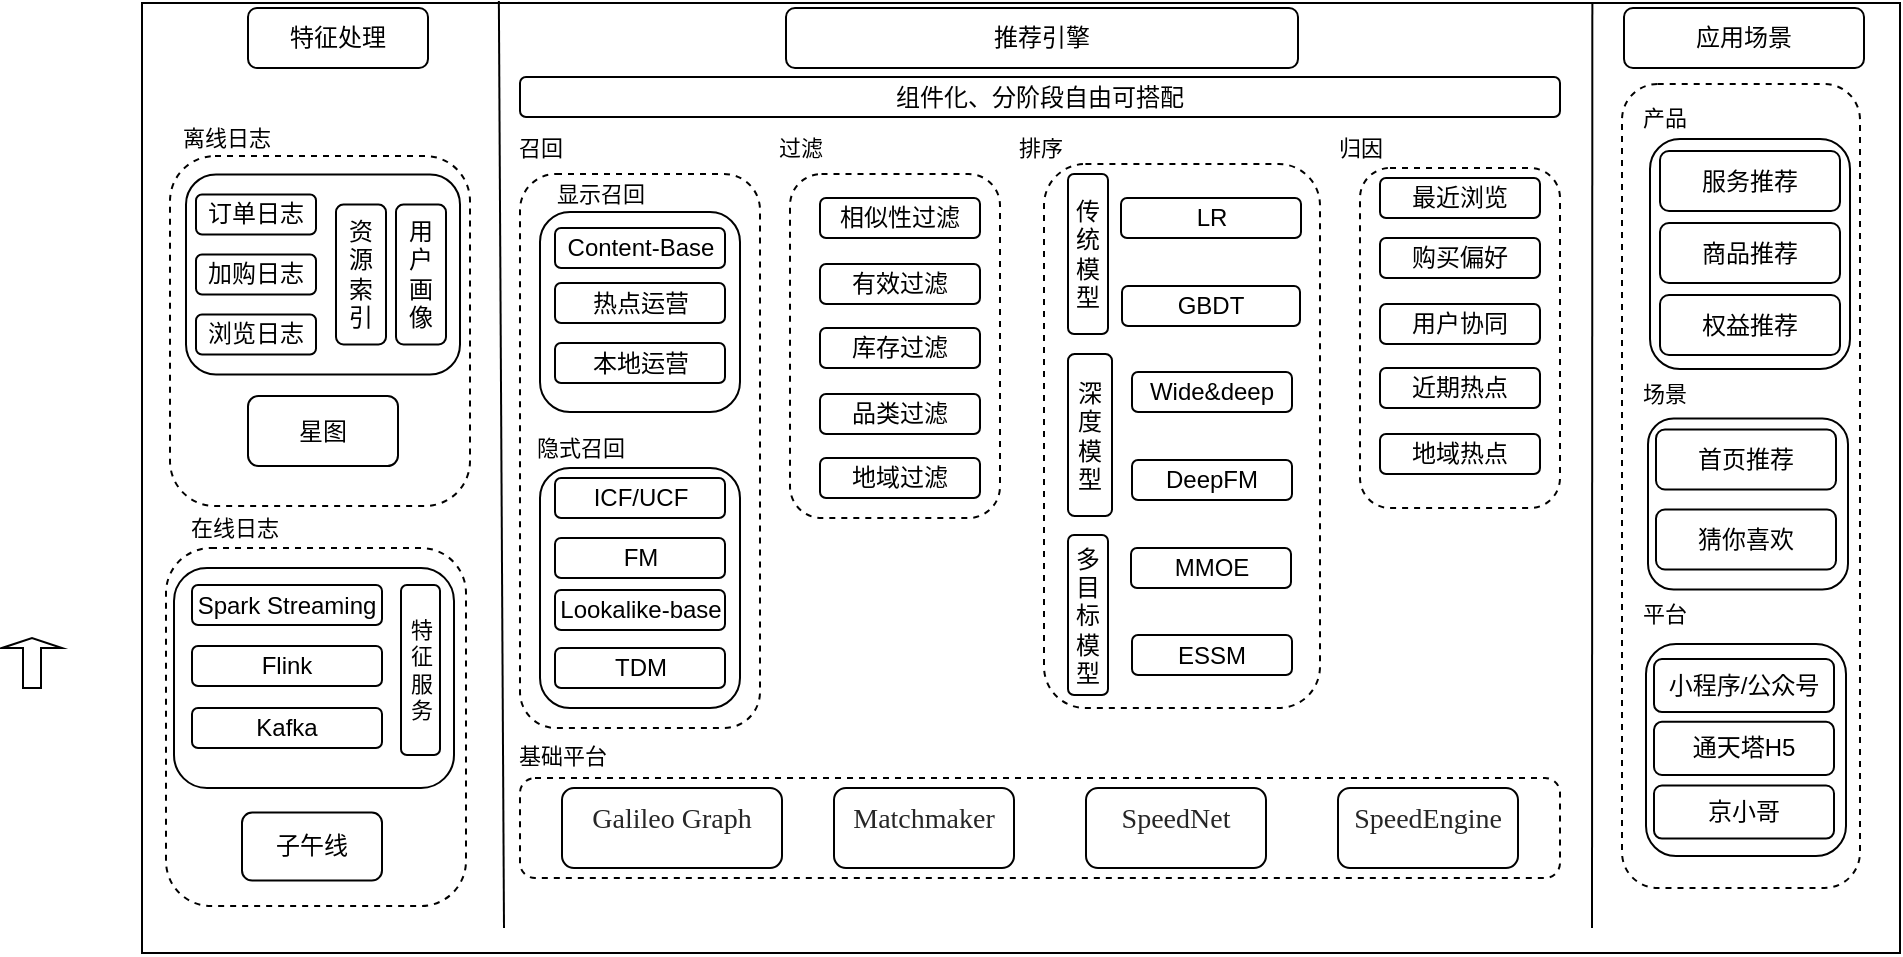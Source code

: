 <mxfile version="18.1.3" type="github">
  <diagram id="r7wa6TopY0feW6AkSZAH" name="Page-1">
    <mxGraphModel dx="1352" dy="314" grid="1" gridSize="10" guides="1" tooltips="1" connect="1" arrows="1" fold="1" page="1" pageScale="1" pageWidth="827" pageHeight="1169" math="0" shadow="0">
      <root>
        <mxCell id="0" />
        <mxCell id="1" parent="0" />
        <mxCell id="kjMXzJhlTvLxbaJ0WXyb-114" value="" style="rounded=1;whiteSpace=wrap;html=1;dashed=1;fontSize=11;fillColor=none;" vertex="1" parent="1">
          <mxGeometry x="199" y="218" width="120" height="277" as="geometry" />
        </mxCell>
        <mxCell id="kjMXzJhlTvLxbaJ0WXyb-1" value="" style="rounded=1;whiteSpace=wrap;html=1;fillColor=none;" vertex="1" parent="1">
          <mxGeometry x="32" y="218.25" width="137" height="100" as="geometry" />
        </mxCell>
        <mxCell id="kjMXzJhlTvLxbaJ0WXyb-2" value="" style="rounded=1;whiteSpace=wrap;html=1;fillColor=none;" vertex="1" parent="1">
          <mxGeometry x="26" y="415" width="140" height="110" as="geometry" />
        </mxCell>
        <mxCell id="kjMXzJhlTvLxbaJ0WXyb-3" value="" style="endArrow=none;html=1;rounded=0;entryX=0.203;entryY=-0.002;entryDx=0;entryDy=0;entryPerimeter=0;" edge="1" parent="1" target="kjMXzJhlTvLxbaJ0WXyb-154">
          <mxGeometry width="50" height="50" relative="1" as="geometry">
            <mxPoint x="191" y="595" as="sourcePoint" />
            <mxPoint x="189" y="125" as="targetPoint" />
          </mxGeometry>
        </mxCell>
        <mxCell id="kjMXzJhlTvLxbaJ0WXyb-7" value="" style="endArrow=none;html=1;rounded=0;entryX=0.825;entryY=0.001;entryDx=0;entryDy=0;entryPerimeter=0;" edge="1" parent="1" target="kjMXzJhlTvLxbaJ0WXyb-154">
          <mxGeometry width="50" height="50" relative="1" as="geometry">
            <mxPoint x="735" y="595" as="sourcePoint" />
            <mxPoint x="735" y="125" as="targetPoint" />
          </mxGeometry>
        </mxCell>
        <mxCell id="kjMXzJhlTvLxbaJ0WXyb-8" value="推荐引擎" style="rounded=1;whiteSpace=wrap;html=1;fillColor=none;" vertex="1" parent="1">
          <mxGeometry x="332" y="135" width="256" height="30" as="geometry" />
        </mxCell>
        <mxCell id="kjMXzJhlTvLxbaJ0WXyb-21" value="特征处理" style="rounded=1;whiteSpace=wrap;html=1;fillColor=none;" vertex="1" parent="1">
          <mxGeometry x="63" y="135" width="90" height="30" as="geometry" />
        </mxCell>
        <mxCell id="kjMXzJhlTvLxbaJ0WXyb-22" value="&lt;h3 style=&quot;box-sizing: border-box; margin: 2px 0px 12px; color: rgba(0, 0, 0, 0.85); font-weight: 400; font-family: &amp;quot;PingFang SC&amp;quot;; font-size: 14px; line-height: 22px; text-align: start;&quot; data-v-6730d91e=&quot;&quot;&gt;Galileo Graph&lt;/h3&gt;" style="rounded=1;whiteSpace=wrap;html=1;fillColor=none;" vertex="1" parent="1">
          <mxGeometry x="220" y="525" width="110" height="40" as="geometry" />
        </mxCell>
        <mxCell id="kjMXzJhlTvLxbaJ0WXyb-23" value="&lt;h3 style=&quot;box-sizing: border-box; margin: 2px 0px 12px; color: rgba(0, 0, 0, 0.85); font-weight: 400; font-family: &amp;quot;PingFang SC&amp;quot;; font-size: 14px; line-height: 22px; text-align: start;&quot; data-v-6730d91e=&quot;&quot;&gt;SpeedNet&lt;/h3&gt;" style="rounded=1;whiteSpace=wrap;html=1;fillColor=none;" vertex="1" parent="1">
          <mxGeometry x="482" y="525" width="90" height="40" as="geometry" />
        </mxCell>
        <mxCell id="kjMXzJhlTvLxbaJ0WXyb-24" value="&lt;h3 style=&quot;box-sizing: border-box; margin: 2px 0px 12px; color: rgba(0, 0, 0, 0.85); font-weight: 400; font-family: &amp;quot;PingFang SC&amp;quot;; font-size: 14px; line-height: 22px; text-align: start;&quot; data-v-6730d91e=&quot;&quot;&gt;Matchmaker&lt;/h3&gt;" style="rounded=1;whiteSpace=wrap;html=1;fillColor=none;" vertex="1" parent="1">
          <mxGeometry x="356" y="525" width="90" height="40" as="geometry" />
        </mxCell>
        <mxCell id="kjMXzJhlTvLxbaJ0WXyb-25" value="&lt;h3 style=&quot;box-sizing: border-box; margin: 2px 0px 12px; color: rgba(0, 0, 0, 0.85); font-weight: 400; font-family: &amp;quot;PingFang SC&amp;quot;; font-size: 14px; line-height: 22px; text-align: start;&quot; data-v-6730d91e=&quot;&quot;&gt;SpeedEngine&lt;/h3&gt;" style="rounded=1;whiteSpace=wrap;html=1;fillColor=none;" vertex="1" parent="1">
          <mxGeometry x="608" y="525" width="90" height="40" as="geometry" />
        </mxCell>
        <mxCell id="kjMXzJhlTvLxbaJ0WXyb-27" value="" style="rounded=1;whiteSpace=wrap;html=1;fillColor=none;dashed=1;" vertex="1" parent="1">
          <mxGeometry x="199" y="520" width="520" height="50" as="geometry" />
        </mxCell>
        <mxCell id="kjMXzJhlTvLxbaJ0WXyb-28" value="&lt;font style=&quot;font-size: 12px;&quot;&gt;应用场景&lt;/font&gt;" style="rounded=1;whiteSpace=wrap;html=1;fontSize=12;fillColor=none;" vertex="1" parent="1">
          <mxGeometry x="751" y="135" width="120" height="30" as="geometry" />
        </mxCell>
        <mxCell id="kjMXzJhlTvLxbaJ0WXyb-30" value="订单日志" style="rounded=1;whiteSpace=wrap;html=1;fillColor=none;" vertex="1" parent="1">
          <mxGeometry x="37" y="228.25" width="60" height="20" as="geometry" />
        </mxCell>
        <mxCell id="kjMXzJhlTvLxbaJ0WXyb-31" value="浏览日志" style="rounded=1;whiteSpace=wrap;html=1;fillColor=none;" vertex="1" parent="1">
          <mxGeometry x="37" y="288.25" width="60" height="20" as="geometry" />
        </mxCell>
        <mxCell id="kjMXzJhlTvLxbaJ0WXyb-33" value="用户画像" style="rounded=1;whiteSpace=wrap;html=1;fillColor=none;" vertex="1" parent="1">
          <mxGeometry x="137" y="233.25" width="25" height="70" as="geometry" />
        </mxCell>
        <mxCell id="kjMXzJhlTvLxbaJ0WXyb-34" value="资源索引" style="rounded=1;whiteSpace=wrap;html=1;fillColor=none;" vertex="1" parent="1">
          <mxGeometry x="107" y="233.25" width="25" height="70" as="geometry" />
        </mxCell>
        <mxCell id="kjMXzJhlTvLxbaJ0WXyb-47" value="相似性过滤" style="rounded=1;whiteSpace=wrap;html=1;fillColor=none;flipH=1;flipV=1;" vertex="1" parent="1">
          <mxGeometry x="349" y="230" width="80" height="20" as="geometry" />
        </mxCell>
        <mxCell id="kjMXzJhlTvLxbaJ0WXyb-48" value="GBDT" style="rounded=1;whiteSpace=wrap;html=1;fillColor=none;" vertex="1" parent="1">
          <mxGeometry x="500" y="274" width="89" height="20" as="geometry" />
        </mxCell>
        <mxCell id="kjMXzJhlTvLxbaJ0WXyb-49" value="库存过滤" style="rounded=1;whiteSpace=wrap;html=1;fillColor=none;flipH=1;flipV=1;" vertex="1" parent="1">
          <mxGeometry x="349" y="295" width="80" height="20" as="geometry" />
        </mxCell>
        <mxCell id="kjMXzJhlTvLxbaJ0WXyb-50" value="品类过滤" style="rounded=1;whiteSpace=wrap;html=1;fillColor=none;flipH=1;flipV=1;" vertex="1" parent="1">
          <mxGeometry x="349" y="328" width="80" height="20" as="geometry" />
        </mxCell>
        <mxCell id="kjMXzJhlTvLxbaJ0WXyb-55" value="地域过滤" style="rounded=1;whiteSpace=wrap;html=1;fillColor=none;flipH=1;flipV=1;" vertex="1" parent="1">
          <mxGeometry x="349" y="360" width="80" height="20" as="geometry" />
        </mxCell>
        <mxCell id="kjMXzJhlTvLxbaJ0WXyb-56" value="传统模型" style="rounded=1;whiteSpace=wrap;html=1;fillColor=none;" vertex="1" parent="1">
          <mxGeometry x="473" y="218" width="20" height="80" as="geometry" />
        </mxCell>
        <mxCell id="kjMXzJhlTvLxbaJ0WXyb-57" value="深度模型" style="rounded=1;whiteSpace=wrap;html=1;fillColor=none;" vertex="1" parent="1">
          <mxGeometry x="473" y="308" width="22" height="81" as="geometry" />
        </mxCell>
        <mxCell id="kjMXzJhlTvLxbaJ0WXyb-58" value="多目标模型" style="rounded=1;whiteSpace=wrap;html=1;fillColor=none;" vertex="1" parent="1">
          <mxGeometry x="473" y="398.5" width="20" height="80" as="geometry" />
        </mxCell>
        <mxCell id="kjMXzJhlTvLxbaJ0WXyb-59" value="LR" style="rounded=1;whiteSpace=wrap;html=1;fillColor=none;" vertex="1" parent="1">
          <mxGeometry x="499.5" y="230" width="90" height="20" as="geometry" />
        </mxCell>
        <mxCell id="kjMXzJhlTvLxbaJ0WXyb-60" value="有效过滤" style="rounded=1;whiteSpace=wrap;html=1;fillColor=none;flipH=1;flipV=1;" vertex="1" parent="1">
          <mxGeometry x="349" y="263" width="80" height="20" as="geometry" />
        </mxCell>
        <mxCell id="kjMXzJhlTvLxbaJ0WXyb-62" value="Wide&amp;amp;deep" style="rounded=1;whiteSpace=wrap;html=1;fillColor=none;" vertex="1" parent="1">
          <mxGeometry x="505" y="317" width="80" height="20" as="geometry" />
        </mxCell>
        <mxCell id="kjMXzJhlTvLxbaJ0WXyb-64" value="DeepFM" style="rounded=1;whiteSpace=wrap;html=1;fillColor=none;" vertex="1" parent="1">
          <mxGeometry x="505" y="361" width="80" height="20" as="geometry" />
        </mxCell>
        <mxCell id="kjMXzJhlTvLxbaJ0WXyb-68" value="ESSM" style="rounded=1;whiteSpace=wrap;html=1;fillColor=none;" vertex="1" parent="1">
          <mxGeometry x="505" y="448.5" width="80" height="20" as="geometry" />
        </mxCell>
        <mxCell id="kjMXzJhlTvLxbaJ0WXyb-69" value="MMOE" style="rounded=1;whiteSpace=wrap;html=1;fillColor=none;" vertex="1" parent="1">
          <mxGeometry x="504.5" y="405" width="80" height="20" as="geometry" />
        </mxCell>
        <mxCell id="kjMXzJhlTvLxbaJ0WXyb-72" value="加购日志" style="rounded=1;whiteSpace=wrap;html=1;fillColor=none;" vertex="1" parent="1">
          <mxGeometry x="37" y="258.25" width="60" height="20" as="geometry" />
        </mxCell>
        <mxCell id="kjMXzJhlTvLxbaJ0WXyb-75" value="特&lt;br&gt;征&lt;br&gt;服&lt;br&gt;务" style="rounded=1;whiteSpace=wrap;html=1;fontSize=11;fillColor=none;" vertex="1" parent="1">
          <mxGeometry x="139.5" y="423.5" width="19.5" height="85" as="geometry" />
        </mxCell>
        <mxCell id="kjMXzJhlTvLxbaJ0WXyb-84" value="最近浏览" style="rounded=1;whiteSpace=wrap;html=1;fillColor=none;" vertex="1" parent="1">
          <mxGeometry x="629" y="220" width="80" height="20" as="geometry" />
        </mxCell>
        <mxCell id="kjMXzJhlTvLxbaJ0WXyb-85" value="用户协同" style="rounded=1;whiteSpace=wrap;html=1;fillColor=none;" vertex="1" parent="1">
          <mxGeometry x="629" y="283" width="80" height="20" as="geometry" />
        </mxCell>
        <mxCell id="kjMXzJhlTvLxbaJ0WXyb-86" value="近期热点" style="rounded=1;whiteSpace=wrap;html=1;fillColor=none;" vertex="1" parent="1">
          <mxGeometry x="629" y="315" width="80" height="20" as="geometry" />
        </mxCell>
        <mxCell id="kjMXzJhlTvLxbaJ0WXyb-87" value="地域热点" style="rounded=1;whiteSpace=wrap;html=1;fillColor=none;" vertex="1" parent="1">
          <mxGeometry x="629" y="348" width="80" height="20" as="geometry" />
        </mxCell>
        <mxCell id="kjMXzJhlTvLxbaJ0WXyb-88" value="购买偏好" style="rounded=1;whiteSpace=wrap;html=1;fillColor=none;" vertex="1" parent="1">
          <mxGeometry x="629" y="250" width="80" height="20" as="geometry" />
        </mxCell>
        <mxCell id="kjMXzJhlTvLxbaJ0WXyb-104" value="离线日志" style="text;html=1;align=center;verticalAlign=middle;resizable=0;points=[];autosize=1;strokeColor=none;fillColor=none;fontSize=11;" vertex="1" parent="1">
          <mxGeometry x="22" y="189.5" width="60" height="20" as="geometry" />
        </mxCell>
        <mxCell id="kjMXzJhlTvLxbaJ0WXyb-105" value="在线日志" style="text;html=1;align=center;verticalAlign=middle;resizable=0;points=[];autosize=1;strokeColor=none;fillColor=none;fontSize=11;" vertex="1" parent="1">
          <mxGeometry x="26" y="385" width="60" height="20" as="geometry" />
        </mxCell>
        <mxCell id="kjMXzJhlTvLxbaJ0WXyb-110" value="&lt;font style=&quot;font-size: 11px;&quot;&gt;显示召回&lt;/font&gt;" style="text;html=1;align=center;verticalAlign=middle;resizable=0;points=[];autosize=1;strokeColor=none;fillColor=none;fontSize=11;" vertex="1" parent="1">
          <mxGeometry x="209" y="218" width="60" height="20" as="geometry" />
        </mxCell>
        <mxCell id="kjMXzJhlTvLxbaJ0WXyb-111" value="隐式召回" style="text;html=1;align=center;verticalAlign=middle;resizable=0;points=[];autosize=1;strokeColor=none;fillColor=none;fontSize=11;" vertex="1" parent="1">
          <mxGeometry x="199" y="345" width="60" height="20" as="geometry" />
        </mxCell>
        <mxCell id="kjMXzJhlTvLxbaJ0WXyb-112" value="" style="group" vertex="1" connectable="0" parent="1">
          <mxGeometry x="209" y="365" width="100" height="120" as="geometry" />
        </mxCell>
        <mxCell id="kjMXzJhlTvLxbaJ0WXyb-51" value="ICF/UCF" style="rounded=1;whiteSpace=wrap;html=1;fillColor=none;" vertex="1" parent="kjMXzJhlTvLxbaJ0WXyb-112">
          <mxGeometry x="7.5" y="5" width="85" height="20" as="geometry" />
        </mxCell>
        <mxCell id="kjMXzJhlTvLxbaJ0WXyb-52" value="FM" style="rounded=1;whiteSpace=wrap;html=1;fillColor=none;" vertex="1" parent="kjMXzJhlTvLxbaJ0WXyb-112">
          <mxGeometry x="7.5" y="35" width="85" height="20" as="geometry" />
        </mxCell>
        <mxCell id="kjMXzJhlTvLxbaJ0WXyb-53" value="Lookalike-base" style="rounded=1;whiteSpace=wrap;html=1;fillColor=none;" vertex="1" parent="kjMXzJhlTvLxbaJ0WXyb-112">
          <mxGeometry x="7.5" y="61" width="85" height="20" as="geometry" />
        </mxCell>
        <mxCell id="kjMXzJhlTvLxbaJ0WXyb-54" value="TDM" style="rounded=1;whiteSpace=wrap;html=1;fillColor=none;" vertex="1" parent="kjMXzJhlTvLxbaJ0WXyb-112">
          <mxGeometry x="7.5" y="90" width="85" height="20" as="geometry" />
        </mxCell>
        <mxCell id="kjMXzJhlTvLxbaJ0WXyb-106" value="" style="rounded=1;whiteSpace=wrap;html=1;fontSize=11;fillColor=none;" vertex="1" parent="kjMXzJhlTvLxbaJ0WXyb-112">
          <mxGeometry width="100" height="120" as="geometry" />
        </mxCell>
        <mxCell id="kjMXzJhlTvLxbaJ0WXyb-115" value="召回" style="text;html=1;align=center;verticalAlign=middle;resizable=0;points=[];autosize=1;strokeColor=none;fillColor=none;fontSize=11;" vertex="1" parent="1">
          <mxGeometry x="189" y="195" width="40" height="20" as="geometry" />
        </mxCell>
        <mxCell id="kjMXzJhlTvLxbaJ0WXyb-116" value="" style="rounded=1;whiteSpace=wrap;html=1;fontSize=11;fillColor=none;dashed=1;" vertex="1" parent="1">
          <mxGeometry x="334" y="218" width="105" height="172" as="geometry" />
        </mxCell>
        <mxCell id="kjMXzJhlTvLxbaJ0WXyb-117" value="过滤" style="text;html=1;align=center;verticalAlign=middle;resizable=0;points=[];autosize=1;strokeColor=none;fillColor=none;fontSize=11;" vertex="1" parent="1">
          <mxGeometry x="319" y="195" width="40" height="20" as="geometry" />
        </mxCell>
        <mxCell id="kjMXzJhlTvLxbaJ0WXyb-119" value="" style="rounded=1;whiteSpace=wrap;html=1;fontSize=11;fillColor=none;dashed=1;" vertex="1" parent="1">
          <mxGeometry x="461" y="213" width="138" height="272" as="geometry" />
        </mxCell>
        <mxCell id="kjMXzJhlTvLxbaJ0WXyb-120" value="排序" style="text;html=1;align=center;verticalAlign=middle;resizable=0;points=[];autosize=1;strokeColor=none;fillColor=none;fontSize=11;" vertex="1" parent="1">
          <mxGeometry x="439" y="195" width="40" height="20" as="geometry" />
        </mxCell>
        <mxCell id="kjMXzJhlTvLxbaJ0WXyb-123" value="归因" style="text;html=1;align=center;verticalAlign=middle;resizable=0;points=[];autosize=1;strokeColor=none;fillColor=none;fontSize=11;" vertex="1" parent="1">
          <mxGeometry x="599" y="195" width="40" height="20" as="geometry" />
        </mxCell>
        <mxCell id="kjMXzJhlTvLxbaJ0WXyb-124" value="" style="rounded=1;whiteSpace=wrap;html=1;dashed=1;fontSize=11;fillColor=none;" vertex="1" parent="1">
          <mxGeometry x="619" y="215" width="100" height="170" as="geometry" />
        </mxCell>
        <mxCell id="kjMXzJhlTvLxbaJ0WXyb-131" value="平台" style="text;html=1;align=center;verticalAlign=middle;resizable=0;points=[];autosize=1;strokeColor=none;fillColor=none;fontSize=11;" vertex="1" parent="1">
          <mxGeometry x="751" y="428" width="40" height="20" as="geometry" />
        </mxCell>
        <mxCell id="kjMXzJhlTvLxbaJ0WXyb-132" value="场景" style="text;html=1;align=center;verticalAlign=middle;resizable=0;points=[];autosize=1;strokeColor=none;fillColor=none;fontSize=11;" vertex="1" parent="1">
          <mxGeometry x="751" y="318" width="40" height="20" as="geometry" />
        </mxCell>
        <mxCell id="kjMXzJhlTvLxbaJ0WXyb-133" value="产品" style="text;html=1;align=center;verticalAlign=middle;resizable=0;points=[];autosize=1;strokeColor=none;fillColor=none;fontSize=11;" vertex="1" parent="1">
          <mxGeometry x="751" y="180" width="40" height="20" as="geometry" />
        </mxCell>
        <mxCell id="kjMXzJhlTvLxbaJ0WXyb-136" value="" style="group" vertex="1" connectable="0" parent="1">
          <mxGeometry x="762" y="200.5" width="108" height="115" as="geometry" />
        </mxCell>
        <mxCell id="kjMXzJhlTvLxbaJ0WXyb-125" value="" style="rounded=1;whiteSpace=wrap;html=1;fontSize=11;fillColor=none;" vertex="1" parent="kjMXzJhlTvLxbaJ0WXyb-136">
          <mxGeometry x="2" width="100" height="115" as="geometry" />
        </mxCell>
        <mxCell id="kjMXzJhlTvLxbaJ0WXyb-135" value="" style="group" vertex="1" connectable="0" parent="kjMXzJhlTvLxbaJ0WXyb-136">
          <mxGeometry x="7" y="6" width="90" height="102" as="geometry" />
        </mxCell>
        <mxCell id="kjMXzJhlTvLxbaJ0WXyb-77" value="权益推荐" style="rounded=1;whiteSpace=wrap;html=1;fillColor=none;" vertex="1" parent="kjMXzJhlTvLxbaJ0WXyb-135">
          <mxGeometry y="72" width="90" height="30" as="geometry" />
        </mxCell>
        <mxCell id="kjMXzJhlTvLxbaJ0WXyb-134" value="" style="group" vertex="1" connectable="0" parent="kjMXzJhlTvLxbaJ0WXyb-135">
          <mxGeometry width="90" height="66" as="geometry" />
        </mxCell>
        <mxCell id="kjMXzJhlTvLxbaJ0WXyb-76" value="服务推荐" style="rounded=1;whiteSpace=wrap;html=1;fillColor=none;" vertex="1" parent="kjMXzJhlTvLxbaJ0WXyb-134">
          <mxGeometry width="90" height="30" as="geometry" />
        </mxCell>
        <mxCell id="kjMXzJhlTvLxbaJ0WXyb-80" value="商品推荐" style="rounded=1;whiteSpace=wrap;html=1;fillColor=none;" vertex="1" parent="kjMXzJhlTvLxbaJ0WXyb-134">
          <mxGeometry y="36" width="90" height="30" as="geometry" />
        </mxCell>
        <mxCell id="kjMXzJhlTvLxbaJ0WXyb-82" value="小程序/公众号" style="rounded=1;whiteSpace=wrap;html=1;fillColor=none;container=0;" vertex="1" parent="1">
          <mxGeometry x="766" y="460.519" width="90" height="26.538" as="geometry" />
        </mxCell>
        <mxCell id="kjMXzJhlTvLxbaJ0WXyb-127" value="" style="rounded=1;whiteSpace=wrap;html=1;fontSize=11;fillColor=none;container=0;" vertex="1" parent="1">
          <mxGeometry x="762" y="453" width="100" height="106" as="geometry" />
        </mxCell>
        <mxCell id="kjMXzJhlTvLxbaJ0WXyb-129" value="通天塔H5" style="rounded=1;whiteSpace=wrap;html=1;fillColor=none;container=0;" vertex="1" parent="1">
          <mxGeometry x="766" y="491.923" width="90" height="26.538" as="geometry" />
        </mxCell>
        <mxCell id="kjMXzJhlTvLxbaJ0WXyb-130" value="京小哥&lt;br&gt;" style="rounded=1;whiteSpace=wrap;html=1;fillColor=none;container=0;" vertex="1" parent="1">
          <mxGeometry x="766" y="523.769" width="90" height="26.538" as="geometry" />
        </mxCell>
        <mxCell id="kjMXzJhlTvLxbaJ0WXyb-81" value="首页推荐" style="rounded=1;whiteSpace=wrap;html=1;fillColor=none;container=0;" vertex="1" parent="1">
          <mxGeometry x="767" y="345.75" width="90" height="30" as="geometry" />
        </mxCell>
        <mxCell id="kjMXzJhlTvLxbaJ0WXyb-83" value="猜你喜欢" style="rounded=1;whiteSpace=wrap;html=1;fillColor=none;container=0;" vertex="1" parent="1">
          <mxGeometry x="767" y="385.75" width="90" height="30" as="geometry" />
        </mxCell>
        <mxCell id="kjMXzJhlTvLxbaJ0WXyb-126" value="" style="rounded=1;whiteSpace=wrap;html=1;fontSize=11;fillColor=none;container=0;" vertex="1" parent="1">
          <mxGeometry x="763" y="340.25" width="100" height="85.5" as="geometry" />
        </mxCell>
        <mxCell id="kjMXzJhlTvLxbaJ0WXyb-139" value="组件化、分阶段自由可搭配" style="rounded=1;whiteSpace=wrap;html=1;fillColor=none;" vertex="1" parent="1">
          <mxGeometry x="199" y="169.5" width="520" height="20" as="geometry" />
        </mxCell>
        <mxCell id="kjMXzJhlTvLxbaJ0WXyb-140" value="基础平台" style="text;html=1;align=center;verticalAlign=middle;resizable=0;points=[];autosize=1;strokeColor=none;fillColor=none;fontSize=11;" vertex="1" parent="1">
          <mxGeometry x="190" y="499" width="60" height="20" as="geometry" />
        </mxCell>
        <mxCell id="kjMXzJhlTvLxbaJ0WXyb-32" value="Content-Base" style="rounded=1;whiteSpace=wrap;html=1;imageWidth=24;fillColor=none;" vertex="1" parent="1">
          <mxGeometry x="216.5" y="245" width="85" height="20" as="geometry" />
        </mxCell>
        <mxCell id="kjMXzJhlTvLxbaJ0WXyb-45" value="热点运营" style="rounded=1;whiteSpace=wrap;html=1;fillColor=none;" vertex="1" parent="1">
          <mxGeometry x="216.5" y="272.5" width="85" height="20" as="geometry" />
        </mxCell>
        <mxCell id="kjMXzJhlTvLxbaJ0WXyb-71" value="本地运营" style="rounded=1;whiteSpace=wrap;html=1;fillColor=none;" vertex="1" parent="1">
          <mxGeometry x="216.5" y="302.5" width="85" height="20" as="geometry" />
        </mxCell>
        <mxCell id="kjMXzJhlTvLxbaJ0WXyb-107" value="" style="rounded=1;whiteSpace=wrap;html=1;fontSize=11;fillColor=none;container=0;" vertex="1" parent="1">
          <mxGeometry x="209" y="237" width="100" height="100" as="geometry" />
        </mxCell>
        <mxCell id="kjMXzJhlTvLxbaJ0WXyb-144" value="星图" style="rounded=1;whiteSpace=wrap;html=1;labelBackgroundColor=none;fontSize=12;strokeColor=default;fillColor=none;gradientColor=none;" vertex="1" parent="1">
          <mxGeometry x="63" y="329" width="75" height="35" as="geometry" />
        </mxCell>
        <mxCell id="kjMXzJhlTvLxbaJ0WXyb-145" value="子午线" style="rounded=1;whiteSpace=wrap;html=1;labelBackgroundColor=none;fontSize=12;strokeColor=default;fillColor=none;gradientColor=none;" vertex="1" parent="1">
          <mxGeometry x="60" y="537.31" width="70" height="34" as="geometry" />
        </mxCell>
        <mxCell id="kjMXzJhlTvLxbaJ0WXyb-146" value="Flink" style="rounded=1;whiteSpace=wrap;html=1;labelBackgroundColor=none;fontSize=12;strokeColor=default;fillColor=none;gradientColor=none;" vertex="1" parent="1">
          <mxGeometry x="35" y="454" width="95" height="20" as="geometry" />
        </mxCell>
        <mxCell id="kjMXzJhlTvLxbaJ0WXyb-148" value="Kafka" style="rounded=1;whiteSpace=wrap;html=1;labelBackgroundColor=none;fontSize=12;strokeColor=default;fillColor=none;gradientColor=none;" vertex="1" parent="1">
          <mxGeometry x="35" y="485" width="95" height="20" as="geometry" />
        </mxCell>
        <mxCell id="kjMXzJhlTvLxbaJ0WXyb-149" value="Spark Streaming" style="rounded=1;whiteSpace=wrap;html=1;labelBackgroundColor=none;fontSize=12;strokeColor=default;fillColor=none;gradientColor=none;" vertex="1" parent="1">
          <mxGeometry x="35" y="423.5" width="95" height="20" as="geometry" />
        </mxCell>
        <mxCell id="kjMXzJhlTvLxbaJ0WXyb-150" value="" style="rounded=1;whiteSpace=wrap;html=1;labelBackgroundColor=none;fontSize=12;strokeColor=default;fillColor=none;gradientColor=none;dashed=1;" vertex="1" parent="1">
          <mxGeometry x="22" y="405" width="150" height="179" as="geometry" />
        </mxCell>
        <mxCell id="kjMXzJhlTvLxbaJ0WXyb-151" value="" style="rounded=1;whiteSpace=wrap;html=1;labelBackgroundColor=none;fontSize=12;strokeColor=default;fillColor=none;gradientColor=none;dashed=1;" vertex="1" parent="1">
          <mxGeometry x="24" y="209" width="150" height="175" as="geometry" />
        </mxCell>
        <mxCell id="kjMXzJhlTvLxbaJ0WXyb-152" value="" style="rounded=1;whiteSpace=wrap;html=1;dashed=1;labelBackgroundColor=none;fontSize=12;strokeColor=default;fillColor=none;gradientColor=none;" vertex="1" parent="1">
          <mxGeometry x="750" y="173" width="119" height="402" as="geometry" />
        </mxCell>
        <mxCell id="kjMXzJhlTvLxbaJ0WXyb-154" value="" style="rounded=0;whiteSpace=wrap;html=1;labelBackgroundColor=none;fontSize=12;strokeColor=default;fillColor=none;gradientColor=none;" vertex="1" parent="1">
          <mxGeometry x="10" y="132.5" width="879" height="475" as="geometry" />
        </mxCell>
        <mxCell id="kjMXzJhlTvLxbaJ0WXyb-156" value="" style="shape=singleArrow;direction=north;whiteSpace=wrap;html=1;labelBackgroundColor=none;fontSize=12;strokeColor=default;fillColor=none;gradientColor=none;" vertex="1" parent="1">
          <mxGeometry x="-60" y="450" width="30" height="25" as="geometry" />
        </mxCell>
      </root>
    </mxGraphModel>
  </diagram>
</mxfile>
